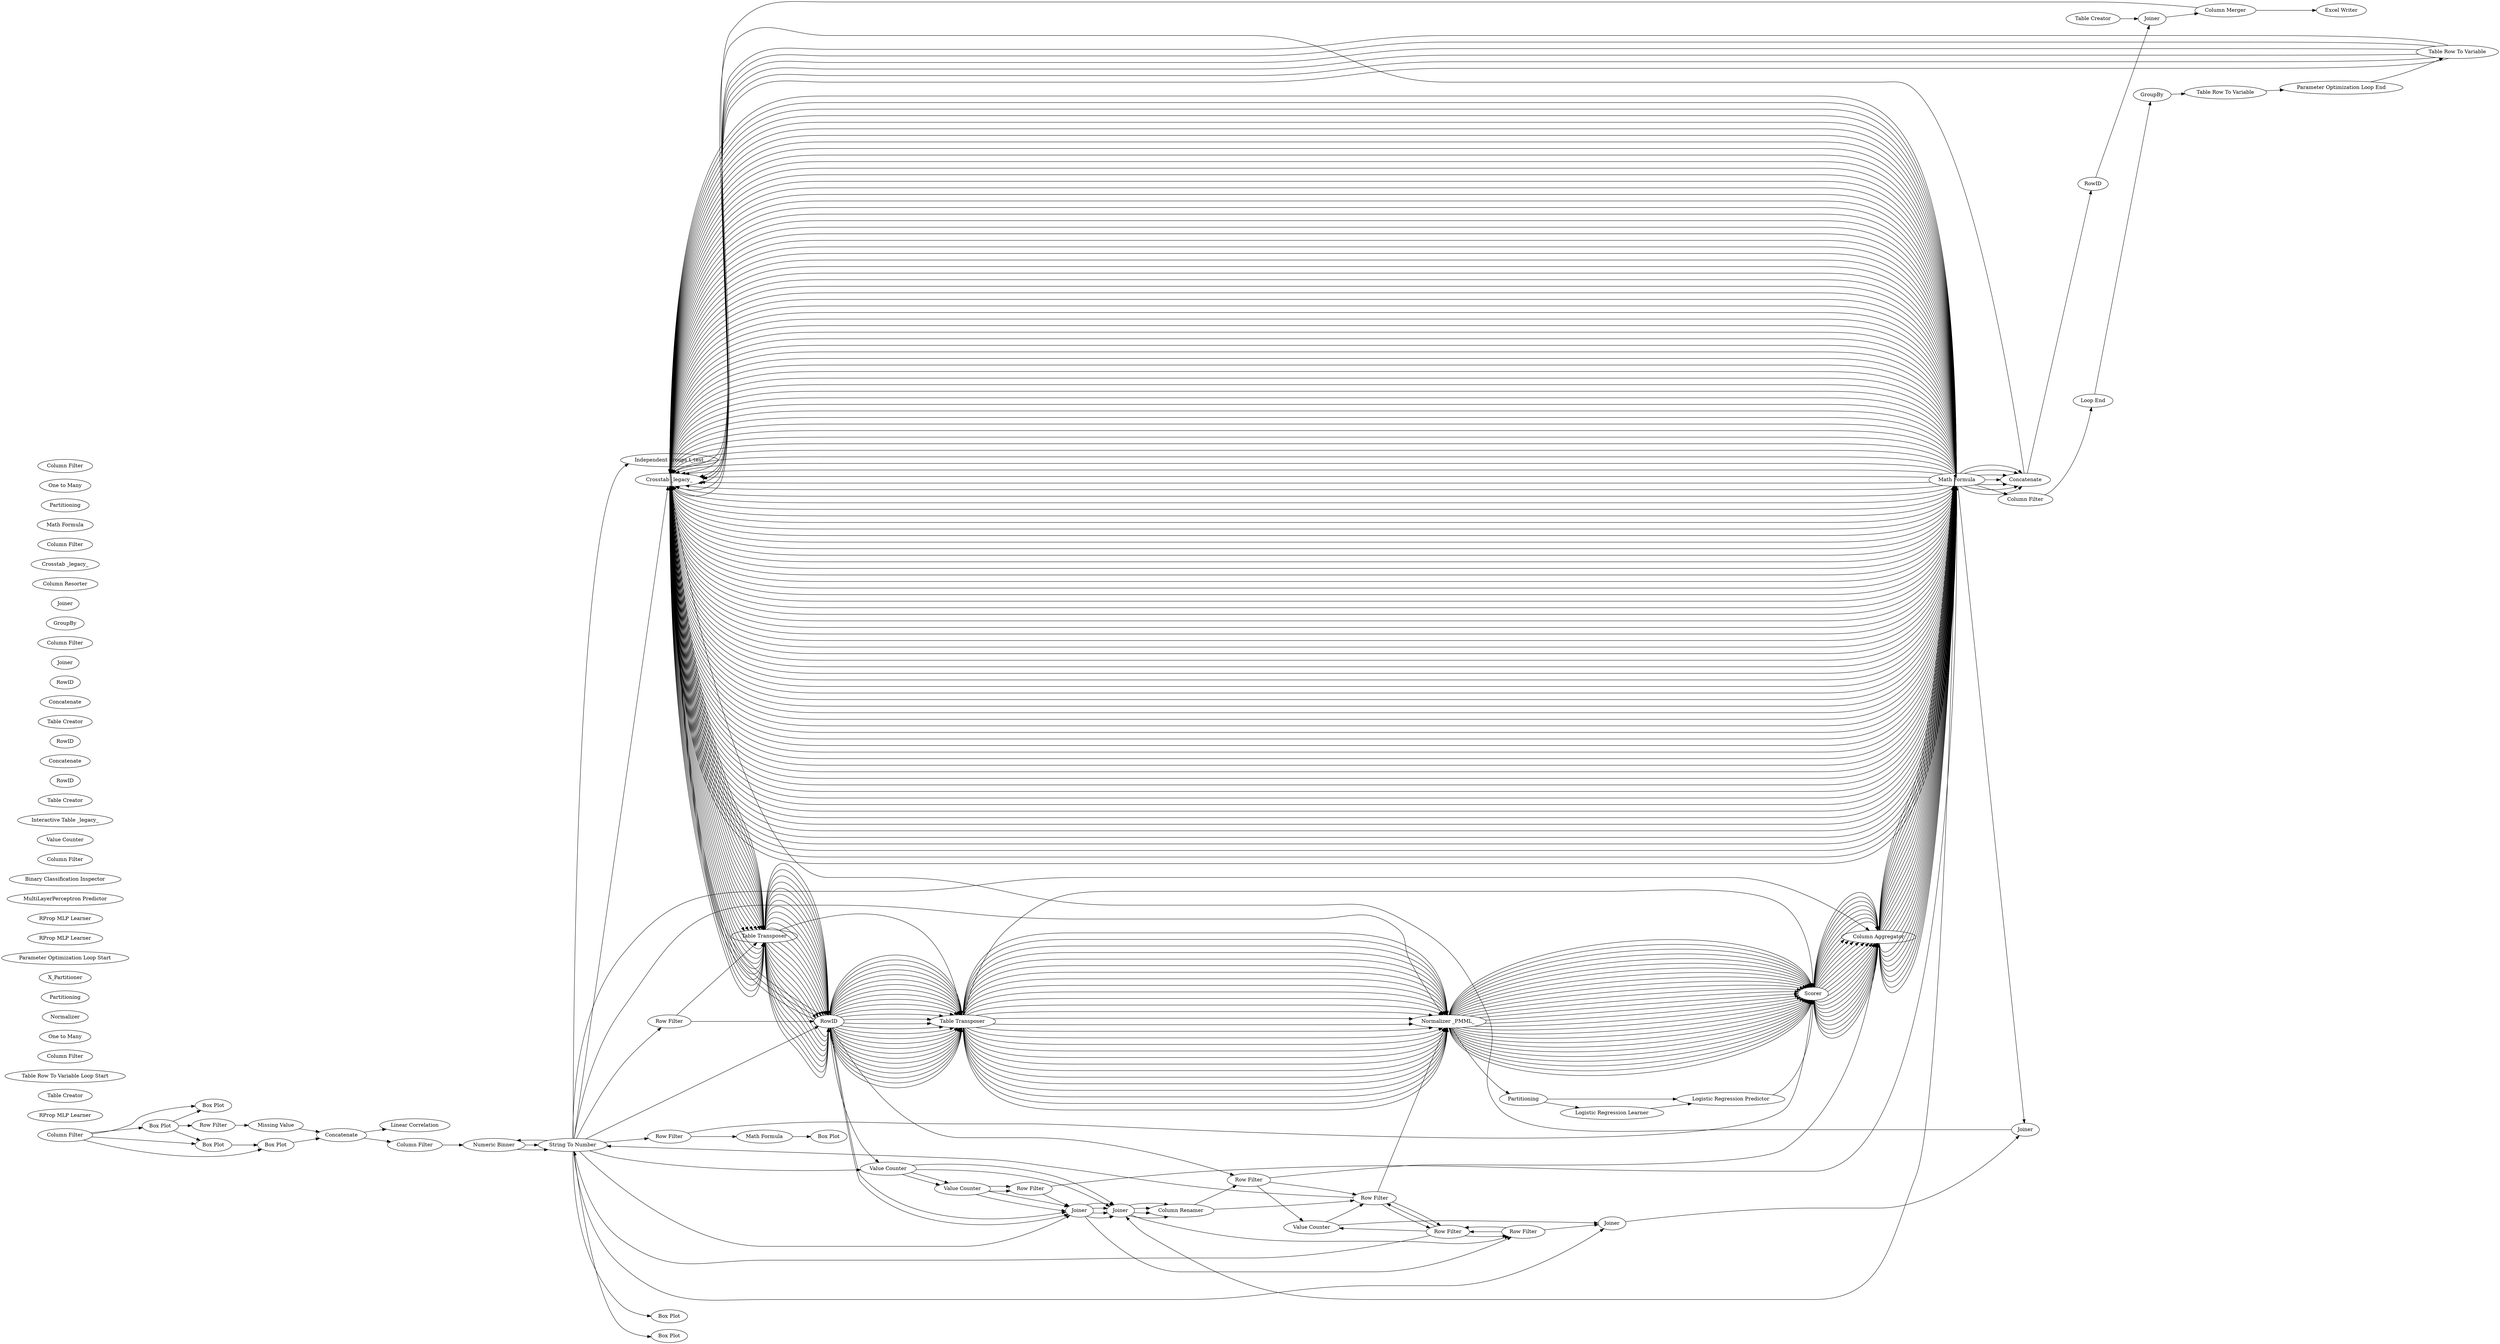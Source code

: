 digraph {
	1 [label="CSV Reader"]
	3 [label=Statistics]
	4 [label="Row Filter"]
	5 [label="Missing Value"]
	6 [label="Row Filter"]
	7 [label="Missing Value"]
	8 [label=Concatenate]
	10 [label="Linear Correlation"]
	11 [label="Column Filter"]
	13 [label="Numeric Binner"]
	14 [label="Independent groups t_test"]
	15 [label="String To Number"]
	33 [label="Crosstab _legacy_"]
	34 [label="Crosstab _legacy_"]
	35 [label="Column Filter"]
	36 [label="One to Many"]
	37 [label="Math Formula"]
	38 [label="Math Formula"]
	39 [label="Bar Chart _JavaScript_"]
	40 [label="Column Filter"]
	41 [label="One to Many"]
	42 [label="Bar Chart _JavaScript_"]
	43 [label="Math Formula"]
	44 [label="Math Formula"]
	15 [label="String To Number"]
	16 [label="Box Plot"]
	17 [label="Box Plot"]
	18 [label="Box Plot"]
	19 [label="Row Filter"]
	20 [label="Math Formula"]
	26 [label="Single sample t_test"]
	27 [label="Box Plot"]
	28 [label="Numeric Outliers"]
	29 [label="Box Plot"]
	30 [label="Numeric Binner"]
	33 [label="One to Many"]
	35 [label=Joiner]
	36 [label="Column Filter"]
	37 [label="One_way ANOVA"]
	38 [label="Excel Writer"]
	56 [label="Crosstab _legacy_"]
	57 [label="Column Filter"]
	58 [label="One to Many"]
	59 [label="Bar Chart _JavaScript_"]
	60 [label="Math Formula"]
	61 [label="Math Formula"]
	62 [label="Math Formula"]
	63 [label="Math Formula"]
	64 [label="Math Formula"]
	65 [label="Math Formula"]
	66 [label="Math Formula"]
	67 [label="Math Formula"]
	68 [label="Crosstab _legacy_"]
	69 [label="Column Filter"]
	70 [label="One to Many"]
	71 [label="Bar Chart _JavaScript_"]
	72 [label="Math Formula"]
	73 [label="One to Many"]
	74 [label="Bar Chart _JavaScript_"]
	75 [label="Math Formula"]
	77 [label="Math Formula"]
	78 [label="Crosstab _legacy_"]
	79 [label="Math Formula"]
	80 [label="Math Formula"]
	81 [label="Column Filter"]
	82 [label=GroupBy]
	83 [label="Column Filter"]
	27 [label="Bar Chart _JavaScript_"]
	30 [label="Row Filter"]
	31 [label="Row Filter"]
	32 [label="Row Filter"]
	33 [label="Value Counter"]
	34 [label="Value Counter"]
	35 [label="Value Counter"]
	37 [label=Joiner]
	38 [label=Joiner]
	39 [label="Column Renamer"]
	28 [label="Bar Chart _JavaScript_"]
	33 [label="Row Filter"]
	34 [label="Row Filter"]
	35 [label="Row Filter"]
	36 [label="Row Filter"]
	37 [label="Value Counter"]
	38 [label="Value Counter"]
	39 [label="Value Counter"]
	40 [label="Value Counter"]
	41 [label="Column Renamer"]
	42 [label=Joiner]
	43 [label=Joiner]
	44 [label=Joiner]
	29 [label="Bar Chart _JavaScript_"]
	37 [label="Row Filter"]
	38 [label="Row Filter"]
	39 [label="Row Filter"]
	40 [label="Row Filter"]
	41 [label="Value Counter"]
	42 [label="Value Counter"]
	43 [label="Value Counter"]
	44 [label="Value Counter"]
	45 [label=Joiner]
	46 [label=Joiner]
	47 [label=Joiner]
	48 [label="Column Renamer"]
	26 [label="Bar Chart _JavaScript_"]
	33 [label="Value Counter"]
	34 [label="Value Counter"]
	35 [label="Value Counter"]
	37 [label=Joiner]
	38 [label=Joiner]
	39 [label="Column Renamer"]
	42 [label="Row Filter"]
	43 [label="Row Filter"]
	44 [label="Row Filter"]
	1 [label="Box Plot"]
	2 [label="Column Filter"]
	3 [label="Box Plot"]
	4 [label="Box Plot"]
	5 [label="Box Plot"]
	26 [label="Column Filter"]
	27 [label=GroupBy]
	28 [label="Math Formula"]
	29 [label="Column Aggregator"]
	31 [label="Table Transposer"]
	32 [label="Table Transposer"]
	33 [label=RowID]
	48 [label="Crosstab _legacy_"]
	26 [label="Column Filter"]
	27 [label=GroupBy]
	28 [label="Math Formula"]
	29 [label="Column Aggregator"]
	31 [label="Table Transposer"]
	32 [label="Table Transposer"]
	33 [label=RowID]
	48 [label="Crosstab _legacy_"]
	26 [label="Column Filter"]
	27 [label=GroupBy]
	28 [label="Math Formula"]
	29 [label="Column Aggregator"]
	31 [label="Table Transposer"]
	32 [label="Table Transposer"]
	33 [label=RowID]
	48 [label="Crosstab _legacy_"]
	26 [label="Column Filter"]
	27 [label=GroupBy]
	28 [label="Math Formula"]
	29 [label="Column Aggregator"]
	31 [label="Table Transposer"]
	32 [label="Table Transposer"]
	33 [label=RowID]
	48 [label="Crosstab _legacy_"]
	26 [label="Column Filter"]
	27 [label=GroupBy]
	28 [label="Math Formula"]
	29 [label="Column Aggregator"]
	31 [label="Table Transposer"]
	32 [label="Table Transposer"]
	33 [label=RowID]
	48 [label="Crosstab _legacy_"]
	26 [label="Column Filter"]
	27 [label=GroupBy]
	28 [label="Math Formula"]
	29 [label="Column Aggregator"]
	31 [label="Table Transposer"]
	32 [label="Table Transposer"]
	33 [label=RowID]
	48 [label="Crosstab _legacy_"]
	26 [label="Column Filter"]
	27 [label=GroupBy]
	28 [label="Math Formula"]
	29 [label="Column Aggregator"]
	31 [label="Table Transposer"]
	32 [label="Table Transposer"]
	33 [label=RowID]
	48 [label="Crosstab _legacy_"]
	26 [label="Column Filter"]
	27 [label=GroupBy]
	28 [label="Math Formula"]
	29 [label="Column Aggregator"]
	31 [label="Table Transposer"]
	32 [label="Table Transposer"]
	33 [label=RowID]
	48 [label="Crosstab _legacy_"]
	56 [label=Concatenate]
	57 [label=RowID]
	59 [label="Table Creator"]
	60 [label=Joiner]
	61 [label="Column Resorter"]
	26 [label="Column Filter"]
	27 [label=GroupBy]
	28 [label="Math Formula"]
	29 [label="Column Aggregator"]
	31 [label="Table Transposer"]
	32 [label="Table Transposer"]
	33 [label=RowID]
	48 [label="Crosstab _legacy_"]
	26 [label="Column Filter"]
	27 [label=GroupBy]
	28 [label="Math Formula"]
	29 [label="Column Aggregator"]
	31 [label="Table Transposer"]
	32 [label="Table Transposer"]
	33 [label=RowID]
	48 [label="Crosstab _legacy_"]
	26 [label="Column Filter"]
	27 [label=GroupBy]
	28 [label="Math Formula"]
	29 [label="Column Aggregator"]
	31 [label="Table Transposer"]
	32 [label="Table Transposer"]
	33 [label=RowID]
	48 [label="Crosstab _legacy_"]
	26 [label="Column Filter"]
	27 [label=GroupBy]
	28 [label="Math Formula"]
	29 [label="Column Aggregator"]
	31 [label="Table Transposer"]
	32 [label="Table Transposer"]
	33 [label=RowID]
	48 [label="Crosstab _legacy_"]
	26 [label="Column Filter"]
	27 [label=GroupBy]
	28 [label="Math Formula"]
	29 [label="Column Aggregator"]
	31 [label="Table Transposer"]
	32 [label="Table Transposer"]
	33 [label=RowID]
	48 [label="Crosstab _legacy_"]
	26 [label="Column Filter"]
	27 [label=GroupBy]
	28 [label="Math Formula"]
	29 [label="Column Aggregator"]
	31 [label="Table Transposer"]
	32 [label="Table Transposer"]
	33 [label=RowID]
	48 [label="Crosstab _legacy_"]
	62 [label="Column Resorter"]
	63 [label=Joiner]
	64 [label="Table Creator"]
	65 [label=RowID]
	66 [label=Concatenate]
	26 [label="Column Filter"]
	27 [label=GroupBy]
	28 [label="Math Formula"]
	29 [label="Column Aggregator"]
	31 [label="Table Transposer"]
	32 [label="Table Transposer"]
	33 [label=RowID]
	48 [label="Crosstab _legacy_"]
	26 [label="Column Filter"]
	27 [label=GroupBy]
	28 [label="Math Formula"]
	29 [label="Column Aggregator"]
	31 [label="Table Transposer"]
	32 [label="Table Transposer"]
	33 [label=RowID]
	48 [label="Crosstab _legacy_"]
	26 [label="Column Filter"]
	27 [label=GroupBy]
	28 [label="Math Formula"]
	29 [label="Column Aggregator"]
	31 [label="Table Transposer"]
	32 [label="Table Transposer"]
	33 [label=RowID]
	48 [label="Crosstab _legacy_"]
	26 [label="Column Filter"]
	27 [label=GroupBy]
	28 [label="Math Formula"]
	29 [label="Column Aggregator"]
	31 [label="Table Transposer"]
	32 [label="Table Transposer"]
	33 [label=RowID]
	48 [label="Crosstab _legacy_"]
	26 [label="Column Filter"]
	27 [label=GroupBy]
	28 [label="Math Formula"]
	29 [label="Column Aggregator"]
	31 [label="Table Transposer"]
	32 [label="Table Transposer"]
	33 [label=RowID]
	48 [label="Crosstab _legacy_"]
	67 [label="Column Resorter"]
	68 [label=Concatenate]
	69 [label=RowID]
	70 [label="Table Creator"]
	71 [label=Joiner]
	26 [label="Column Filter"]
	27 [label=GroupBy]
	28 [label="Math Formula"]
	29 [label="Column Aggregator"]
	31 [label="Table Transposer"]
	32 [label="Table Transposer"]
	33 [label=RowID]
	48 [label="Crosstab _legacy_"]
	26 [label="Column Filter"]
	27 [label=GroupBy]
	28 [label="Math Formula"]
	29 [label="Column Aggregator"]
	31 [label="Table Transposer"]
	32 [label="Table Transposer"]
	33 [label=RowID]
	48 [label="Crosstab _legacy_"]
	26 [label="Column Filter"]
	27 [label=GroupBy]
	28 [label="Math Formula"]
	29 [label="Column Aggregator"]
	31 [label="Table Transposer"]
	32 [label="Table Transposer"]
	33 [label=RowID]
	48 [label="Crosstab _legacy_"]
	26 [label="Column Filter"]
	27 [label=GroupBy]
	28 [label="Math Formula"]
	29 [label="Column Aggregator"]
	31 [label="Table Transposer"]
	32 [label="Table Transposer"]
	33 [label=RowID]
	48 [label="Crosstab _legacy_"]
	71 [label=Joiner]
	72 [label="Table Creator"]
	73 [label=RowID]
	74 [label=Concatenate]
	75 [label="Column Resorter"]
	26 [label="Column Filter"]
	27 [label=GroupBy]
	28 [label="Math Formula"]
	29 [label="Column Aggregator"]
	31 [label="Table Transposer"]
	32 [label="Table Transposer"]
	33 [label=RowID]
	48 [label="Crosstab _legacy_"]
	26 [label="Column Filter"]
	27 [label=GroupBy]
	28 [label="Math Formula"]
	29 [label="Column Aggregator"]
	31 [label="Table Transposer"]
	32 [label="Table Transposer"]
	33 [label=RowID]
	48 [label="Crosstab _legacy_"]
	26 [label="Column Filter"]
	27 [label=GroupBy]
	28 [label="Math Formula"]
	29 [label="Column Aggregator"]
	31 [label="Table Transposer"]
	32 [label="Table Transposer"]
	33 [label=RowID]
	48 [label="Crosstab _legacy_"]
	74 [label=Concatenate]
	75 [label=RowID]
	76 [label="Column Resorter"]
	77 [label="Table Creator"]
	78 [label=Joiner]
	26 [label="Column Filter"]
	27 [label=GroupBy]
	28 [label="Math Formula"]
	29 [label="Column Aggregator"]
	31 [label="Table Transposer"]
	32 [label="Table Transposer"]
	33 [label=RowID]
	48 [label="Crosstab _legacy_"]
	26 [label="Column Filter"]
	27 [label=GroupBy]
	28 [label="Math Formula"]
	29 [label="Column Aggregator"]
	31 [label="Table Transposer"]
	32 [label="Table Transposer"]
	33 [label=RowID]
	48 [label="Crosstab _legacy_"]
	76 [label="Column Resorter"]
	77 [label="Table Creator"]
	78 [label=Concatenate]
	79 [label=RowID]
	80 [label=Joiner]
	83 [label=Concatenate]
	84 [label=RowID]
	85 [label="Table Creator"]
	86 [label=Joiner]
	87 [label="Column Merger"]
	88 [label="Excel Writer"]
	50 [label="Crosstab _legacy_"]
	51 [label="Math Formula"]
	52 [label="Math Formula"]
	53 [label="Bar Chart _JavaScript_"]
	54 [label="One to Many"]
	55 [label="Column Filter"]
	56 [label="Crosstab _legacy_"]
	57 [label="Column Filter"]
	58 [label="One to Many"]
	59 [label="Bar Chart _JavaScript_"]
	60 [label="Math Formula"]
	61 [label="Math Formula"]
	62 [label="Math Formula"]
	51 [label="Column Filter"]
	23 [label=Partitioning]
	24 [label="Logistic Regression Learner"]
	25 [label="Logistic Regression Predictor"]
	26 [label="Normalizer _PMML_"]
	27 [label=Scorer]
	53 [label=Partitioning]
	55 [label=Normalizer]
	56 [label="RProp MLP Learner"]
	57 [label="Table Creator"]
	58 [label="Table Row To Variable Loop Start"]
	59 [label="Column Filter"]
	60 [label="One to Many"]
	61 [label="MultiLayerPerceptron Predictor"]
	62 [label=Scorer]
	63 [label="Variable To Table Row"]
	65 [label="Row Filter"]
	66 [label="Column Filter"]
	67 [label="Cross Joiner"]
	68 [label="ROC Curve _legacy_"]
	69 [label="Cross Joiner"]
	70 [label="Loop End"]
	71 [label="Interactive Table _legacy_"]
	55 [label="Column Filter"]
	59 [label="Column Filter"]
	60 [label="One to Many"]
	61 [label=Normalizer]
	62 [label=Partitioning]
	63 [label=X_Partitioner]
	64 [label="Parameter Optimization Loop Start"]
	65 [label="RProp MLP Learner"]
	66 [label="MultiLayerPerceptron Predictor"]
	67 [label="Binary Classification Inspector"]
	123 [label="Column Filter"]
	124 [label="Loop End"]
	125 [label=GroupBy]
	126 [label="Table Row To Variable"]
	127 [label="Parameter Optimization Loop End"]
	128 [label="Table Row To Variable"]
	66 [label="RProp MLP Learner"]
	67 [label="MultiLayerPerceptron Predictor"]
	68 [label="Binary Classification Inspector"]
	69 [label="Column Filter"]
	70 [label="Value Counter"]
	15 -> 30
	15 -> 29
	15 -> 26
	15 -> 19
	15 -> 17
	15 -> 16
	15 -> 37
	19 -> 20
	19 -> 27
	20 -> 18
	28 -> 38
	30 -> 33
	33 -> 48
	33 -> 48
	33 -> 48
	28 -> 48
	28 -> 48
	28 -> 48
	28 -> 48
	28 -> 48
	28 -> 48
	28 -> 48
	28 -> 48
	128 -> 48
	28 -> 48
	28 -> 48
	28 -> 48
	28 -> 48
	28 -> 48
	28 -> 48
	28 -> 48
	28 -> 48
	28 -> 48
	28 -> 48
	28 -> 48
	28 -> 48
	28 -> 48
	83 -> 48
	30 -> 31
	31 -> 32
	32 -> 27
	33 -> 37
	34 -> 38
	35 -> 37
	37 -> 38
	38 -> 39
	33 -> 34
	34 -> 35
	35 -> 36
	36 -> 28
	37 -> 42
	38 -> 42
	39 -> 43
	40 -> 43
	42 -> 44
	43 -> 44
	44 -> 41
	37 -> 38
	38 -> 39
	39 -> 40
	40 -> 29
	41 -> 46
	42 -> 46
	43 -> 15
	44 -> 15
	28 -> 47
	46 -> 47
	47 -> 48
	33 -> 37
	34 -> 38
	35 -> 37
	37 -> 38
	38 -> 39
	42 -> 44
	43 -> 26
	44 -> 43
	2 -> 3
	2 -> 1
	2 -> 4
	2 -> 5
	26 -> 27
	27 -> 29
	29 -> 28
	31 -> 33
	32 -> 26
	33 -> 32
	48 -> 31
	26 -> 27
	27 -> 29
	29 -> 28
	31 -> 33
	32 -> 26
	33 -> 32
	48 -> 31
	26 -> 27
	27 -> 29
	29 -> 28
	31 -> 33
	32 -> 26
	33 -> 32
	48 -> 31
	26 -> 27
	27 -> 29
	29 -> 28
	31 -> 33
	32 -> 26
	33 -> 32
	48 -> 31
	26 -> 27
	27 -> 29
	29 -> 28
	31 -> 33
	32 -> 26
	33 -> 32
	48 -> 31
	26 -> 27
	27 -> 29
	29 -> 28
	31 -> 33
	32 -> 26
	33 -> 32
	48 -> 31
	26 -> 27
	27 -> 29
	29 -> 28
	31 -> 33
	32 -> 26
	33 -> 32
	48 -> 31
	26 -> 27
	27 -> 29
	29 -> 28
	31 -> 33
	32 -> 26
	33 -> 32
	48 -> 31
	87 -> 48
	28 -> 48
	28 -> 48
	28 -> 48
	28 -> 48
	28 -> 48
	28 -> 48
	28 -> 48
	28 -> 48
	28 -> 48
	28 -> 48
	26 -> 27
	27 -> 29
	29 -> 28
	31 -> 33
	32 -> 26
	33 -> 32
	48 -> 31
	26 -> 27
	27 -> 29
	29 -> 28
	31 -> 33
	32 -> 26
	33 -> 32
	48 -> 31
	26 -> 27
	27 -> 29
	29 -> 28
	31 -> 33
	32 -> 26
	33 -> 32
	48 -> 31
	26 -> 27
	27 -> 29
	29 -> 28
	31 -> 33
	32 -> 26
	33 -> 32
	48 -> 31
	26 -> 27
	27 -> 29
	29 -> 28
	31 -> 33
	32 -> 26
	33 -> 32
	48 -> 31
	26 -> 27
	27 -> 29
	29 -> 28
	31 -> 33
	32 -> 26
	33 -> 32
	48 -> 31
	28 -> 48
	28 -> 48
	28 -> 48
	28 -> 48
	28 -> 48
	28 -> 48
	28 -> 48
	28 -> 48
	128 -> 48
	28 -> 48
	26 -> 27
	27 -> 29
	29 -> 28
	31 -> 33
	32 -> 26
	33 -> 32
	48 -> 31
	26 -> 27
	27 -> 29
	29 -> 28
	31 -> 33
	32 -> 26
	33 -> 32
	48 -> 31
	26 -> 27
	27 -> 29
	29 -> 28
	31 -> 33
	32 -> 26
	33 -> 32
	48 -> 31
	26 -> 27
	27 -> 29
	29 -> 28
	31 -> 33
	32 -> 26
	33 -> 32
	48 -> 31
	26 -> 27
	27 -> 29
	29 -> 28
	31 -> 33
	32 -> 26
	33 -> 32
	48 -> 31
	28 -> 48
	28 -> 48
	28 -> 48
	128 -> 48
	28 -> 48
	28 -> 48
	28 -> 48
	28 -> 48
	28 -> 48
	26 -> 27
	27 -> 29
	29 -> 28
	31 -> 33
	32 -> 26
	33 -> 32
	48 -> 31
	26 -> 27
	27 -> 29
	29 -> 28
	31 -> 33
	32 -> 26
	33 -> 32
	48 -> 31
	26 -> 27
	27 -> 29
	29 -> 28
	31 -> 33
	32 -> 26
	33 -> 32
	48 -> 31
	26 -> 27
	27 -> 29
	29 -> 28
	31 -> 33
	32 -> 26
	33 -> 32
	48 -> 31
	28 -> 48
	28 -> 48
	28 -> 48
	28 -> 48
	28 -> 48
	28 -> 48
	28 -> 48
	28 -> 48
	26 -> 27
	27 -> 29
	29 -> 28
	31 -> 33
	32 -> 26
	33 -> 32
	48 -> 31
	26 -> 27
	27 -> 29
	29 -> 28
	31 -> 33
	32 -> 26
	33 -> 32
	48 -> 31
	26 -> 27
	27 -> 29
	29 -> 28
	31 -> 33
	32 -> 26
	33 -> 32
	48 -> 31
	28 -> 48
	28 -> 48
	28 -> 48
	28 -> 48
	28 -> 48
	28 -> 48
	28 -> 48
	26 -> 27
	27 -> 29
	29 -> 28
	31 -> 33
	32 -> 26
	33 -> 32
	48 -> 31
	26 -> 27
	27 -> 29
	29 -> 28
	31 -> 33
	32 -> 26
	33 -> 32
	48 -> 31
	28 -> 48
	28 -> 48
	28 -> 48
	28 -> 48
	28 -> 48
	28 -> 48
	28 -> 83
	28 -> 83
	28 -> 83
	28 -> 83
	28 -> 83
	28 -> 83
	28 -> 83
	83 -> 84
	84 -> 86
	85 -> 86
	86 -> 87
	87 -> 88
	13 -> 15
	13 -> 15
	15 -> 14
	15 -> 46
	15 -> 34
	15 -> 33
	15 -> 48
	15 -> 13
	33 -> 40
	34 -> 35
	35 -> 36
	36 -> 37
	37 -> 38
	38 -> 39
	40 -> 41
	41 -> 43
	43 -> 44
	44 -> 42
	28 -> 48
	28 -> 48
	28 -> 48
	28 -> 48
	28 -> 48
	28 -> 48
	28 -> 48
	28 -> 48
	28 -> 48
	28 -> 48
	28 -> 48
	28 -> 48
	28 -> 48
	23 -> 25
	23 -> 24
	24 -> 25
	25 -> 27
	26 -> 23
	28 -> 48
	28 -> 48
	28 -> 48
	28 -> 48
	28 -> 48
	28 -> 48
	28 -> 48
	28 -> 48
	28 -> 48
	28 -> 48
	28 -> 48
	28 -> 48
	28 -> 48
	128 -> 48
	28 -> 48
	28 -> 48
	28 -> 48
	28 -> 48
	28 -> 48
	28 -> 48
	28 -> 48
	28 -> 48
	128 -> 48
	28 -> 48
	28 -> 123
	123 -> 124
	124 -> 125
	125 -> 126
	126 -> 127
	127 -> 128
	28 -> 48
	28 -> 48
	28 -> 48
	28 -> 48
	28 -> 48
	28 -> 48
	28 -> 48
	128 -> 48
	28 -> 48
	28 -> 48
	28 -> 48
	1 -> 3
	1 -> 4
	1 -> 6
	4 -> 5
	5 -> 8
	6 -> 7
	7 -> 8
	8 -> 10
	8 -> 11
	11 -> 13
	28 -> 48
	28 -> 48
	28 -> 48
	28 -> 48
	rankdir=LR
}
